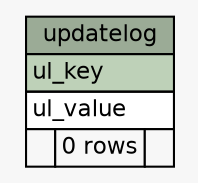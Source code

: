 // dot 2.38.0 on Linux 3.14.35-28.38.amzn1.x86_64
// SchemaSpy rev Unknown
digraph "updatelog" {
  graph [
    rankdir="RL"
    bgcolor="#f7f7f7"
    nodesep="0.18"
    ranksep="0.46"
    fontname="Helvetica"
    fontsize="11"
  ];
  node [
    fontname="Helvetica"
    fontsize="11"
    shape="plaintext"
  ];
  edge [
    arrowsize="0.8"
  ];
  "updatelog" [
    label=<
    <TABLE BORDER="0" CELLBORDER="1" CELLSPACING="0" BGCOLOR="#ffffff">
      <TR><TD COLSPAN="3" BGCOLOR="#9bab96" ALIGN="CENTER">updatelog</TD></TR>
      <TR><TD PORT="ul_key" COLSPAN="3" BGCOLOR="#bed1b8" ALIGN="LEFT">ul_key</TD></TR>
      <TR><TD PORT="ul_value" COLSPAN="3" ALIGN="LEFT">ul_value</TD></TR>
      <TR><TD ALIGN="LEFT" BGCOLOR="#f7f7f7">  </TD><TD ALIGN="RIGHT" BGCOLOR="#f7f7f7">0 rows</TD><TD ALIGN="RIGHT" BGCOLOR="#f7f7f7">  </TD></TR>
    </TABLE>>
    URL="tables/updatelog.html"
    tooltip="updatelog"
  ];
}
